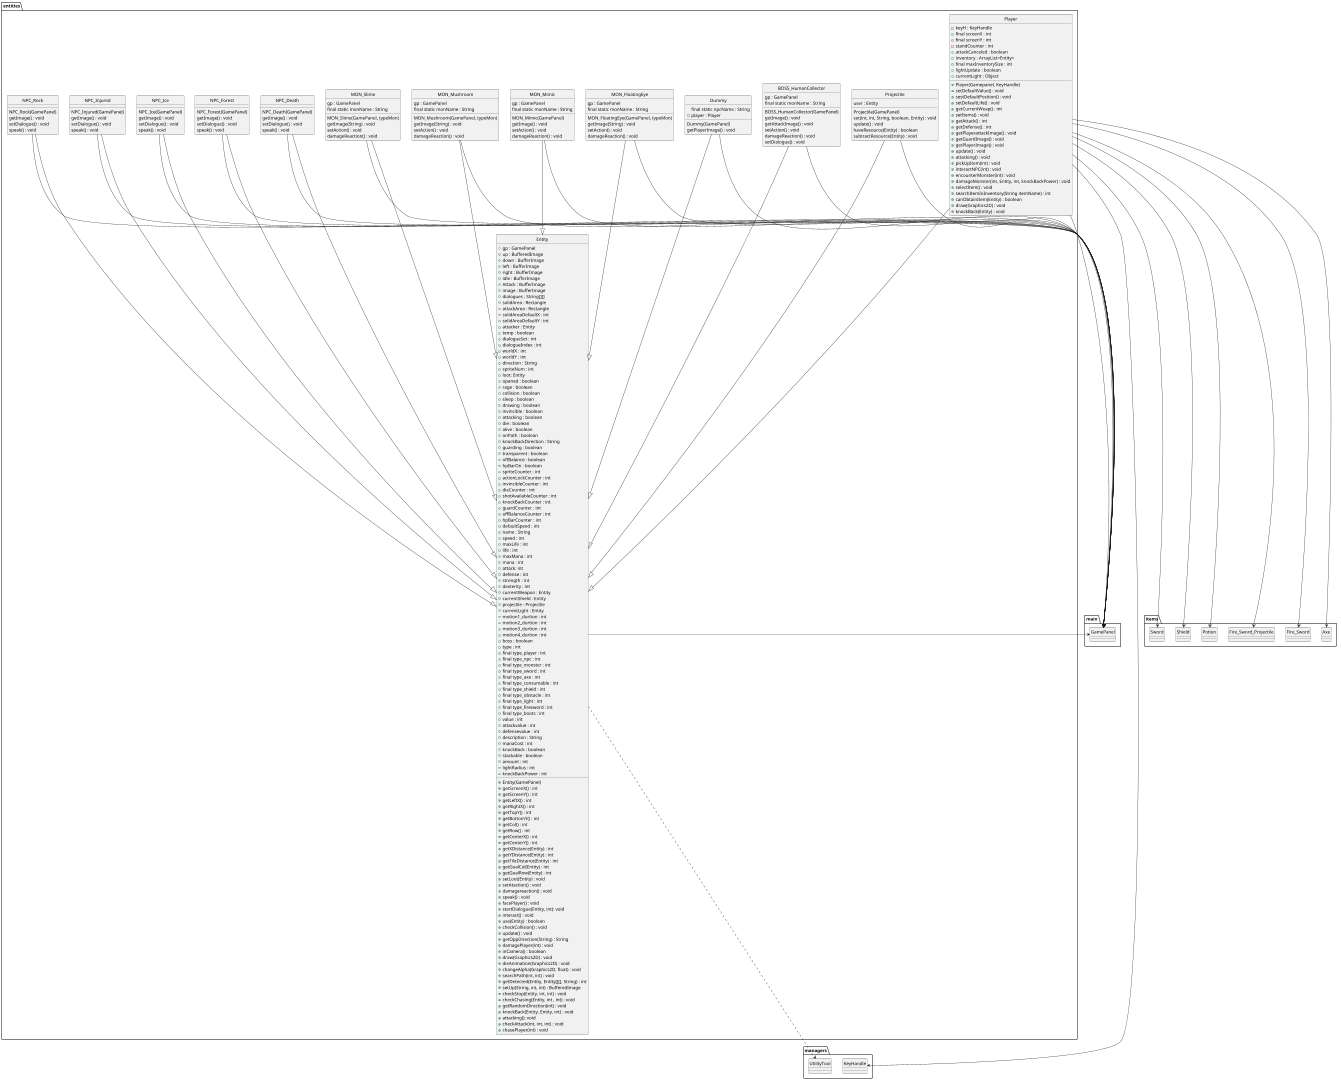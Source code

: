 @startuml "Entity package uml"
hide circle
scale 1920*1080
package entities {
    class Entity {
        # gp : GamePanel
        + up : BufferedImage
        + down : BufferImage
        + left : BufferImage
        + right : BufferImage
        + idle : BufferImage
        + Attack : BufferImage
        + image : BufferImage
        + dialogues : String[][]
        + solidArea : Rectangle
        + attackArea : Rectangle
        + solidAreaDefaultX : int
        + solidAreaDefaultY : int
        + attacker : Entity
        + temp : boolean
        + dialogueSet : int
        + dialogueIndex : int
        + worldX : int
        + worldY : int
        + direction : String
        + spriteNum : int
        + loot: Entity
        + opened : boolean
        + rage : boolean
        + collision : boolean
        + sleep : boolean
        + drawing : boolean
        + invincible : boolean
        + attacking : boolean
        + die : boolean
        + alive : boolean
        + onPath : boolean
        + knockBackDirection : String
        + guarding : boolean
        + transparent : boolean
        + offBalance : boolean
        + hpBarOn : boolean
        + spriteCounter : int
        + actionLockCounter : int
        + invincibleCounter : int
        + dieCounter : int
        + shotAvailableCounter : int
        + knockBackCounter : int
        + guardCounter : int
        + offBalanceCounter : int
        + hpBarCounter : int
        + defaultSpeed : int
        + name : String
        + speed : int
        + maxLife : int
        + life : int
        + maxMana : int
        + mana : int
        + attack: int
        + defense : int
        + strength : int
        + dexterity : int
        + currentWeapon : Entity
        + currentShield : Entity
        + projectile : Projectile
        + currentLight : Entity
        + motion1_durtion : int 
        + motion2_durtion : int 
        + motion3_durtion : int 
        + motion4_durtion : int 
        + boss : boolean
        + type : int
        + final type_player : int
        + final type_npc : int
        + final type_monster : int
        + final type_sword : int
        + final type_axe : int
        + final type_consumable : int
        + final type_shield : int
        + final type_obstacle : int
        + final type_light : int
        + final type_firesword : int
        + final type_boots : int
        + value : int
        + attackvalue : int
        + defensevalue : int
        + description : String
        + manaCost : int 
        + knockBack : boolean
        + stackable : boolean
        + amount : int
        + lightRadius : int
        + knockBackPower : int 

        + Entity(GamePanel)
        + getScreenX() : int
        + getScreenY() : int
        + getLeftX() : int
        + getRightX() : int
        + getTopY() : int
        + getBottomY() : int
        + getCol() : int
        + getRow() : int
        + getCenterX() : int
        + getCenterY() : int
        + getXDistance(Entity) : int 
        + getYDistance(Entity) : int
        + getTileDistance(Entity) : int
        + getGoalCol(Entity) : int
        + getGoalRow(Entity) : int
        + setLoot(Entity) : void
        + setAtaction() : void
        + damagereaction() : void
        + speak() : void
        + facePlayer() : void
        + startDialogue(Entity, int): void
        + interact() : void
        + use(Entity) : boolean
        + checkCollision() : void
        + update() : void
        + getOppDirection(String) : String
        + damagePlayer(int) : void
        + inCamera() : boolean
        + draw(Graphics2D) : void
        + dieAnimation(Graphics2D) : void
        + changeAlpha(Graphics2D, float) : void
        + searchPath(int, int) : void
        + getDetected(Entity, Entity[][], String) : int
        + setUp(String, int, int) : BufferedImage
        + checkStop(Entity, int, int) : void
        + checkChasing(Entity, int , int) : void
        + getRandomDirection(int) : void
        + knockBack(Entity, Entity, int) : void
        + attacking(): void
        + checkAttack(int, int, int) : void
        + chasePlayer(int) : void
    }
    class Player {
        - keyH : KeyHandle
        + final screenX : int
        + final screenY : int
        - standCounter : int
        + attackCanceled : boolean
        + inventory : ArrayList<Entity>
        + final maxInventorySize : int
        + lightUpdate : boolean
        + currentLight : Object

        + Player(Gamepanel, KeyHandle)
        + setDefaultValue() : void
        + sestDefaultPosition() : void
        + setDefaultLife() : void
        + getCurrentWeap() : int
        + setItems() : void
        + getAttack() : int
        + getDefense() : int
        + getPlayerattackImage() : void
        + getGuardImage() : void 
        + getPlayerImage() : void
        + update() : void
        + attacking() : void
        + pickUpItem(int) : void
        + interactNPC(int) : void
        + encounterMonster(int) : void
        + damageMonster(int, Entity, int, knockBackPower) : void
        + selectItem() : void
        + searchItemInInventory(String itemName) : int
        + canObtainItem(Entity) : boolean
        + draw(Graphics2D) : void
        + knockBack(Entity) : void
    }
    class Projectile {
        user : Entity
        Projectile(GamePanel)
        set(int, int, String, boolean, Entity) : void
        update() : void
        haveResource(Entity) : boolean
        subtractResource(Entity) : void
    }
    class BOSS_HumanCollector {
        gp : GamePanel
        final static monName : String
        BOSS_HumanCollector(GamePanel)
        getImage() : void
        getAttackImage() : void
        setAction() : void
        damageReaction() : void
        setDialogue() : void
    }
    class Dummy {
        final static npcName : String
        - player : Player
        Dummy(GamePanel)
        getPlayerImage() : void
    }
    class MON_FloatingEye {
        gp : GamePanel
        final static monName : String
        MON_FloatingEye(GamePanel, typeMon)
        getImage(String) : void
        setAction() : void
        damageReaction() : void
    }
    class MON_Mimic {
        gp : GamePanel
        final static monName : String
        MON_Mimic(GamePanel)
        getImage() : void
        setAction() : void
        damageReaction() : void
    }
    class MON_Mushroom {
        gp : GamePanel
        final static monName : String
        MON_Mushroom(GamePanel, typeMon)
        getImage(String) : void
        setAction() : void
        damageReaction() : void
    }
    class MON_Slime {
        gp : GamePanel
        final static monName : String
        MON_Slime(GamePanel, typeMon)
        getImage(String) : void
        setAction() : void
        damageReaction() : void
    }
    class NPC_Death {
        NPC_Death(GamePanel)
        getImage() : void
        setDialogue() : void
        speak() : void
    }
    class NPC_Forest {
        NPC_Forest(GamePanel)
        getImage() : void
        setDialogue() : void
        speak() : void
    }
    class NPC_Ice {
        NPC_Ice(GamePanel)
        getImage() : void
        setDialogue() : void
        speak() : void
    }
    class NPC_Injured {
        NPC_Injured(GamePanel)
        getImage() : void
        setDialogue() : void
        speak() : void
    }
    class NPC_Rock {
        NPC_Rock(GamePanel)
        getImage() : void
        setDialogue() : void
        speak() : void
    }
}
package main {
    class GamePanel
}
package managers {
    class UtilityTool
    class KeyHandle
}
package items {
    class Axe 
    class Fire_Sword
    class Fire_Sword_Projectile
    class Potion 
    class Shield 
    class Sword
}
BOSS_HumanCollector --|> Entity
Dummy --|> Entity
MON_FloatingEye --|> Entity
MON_Mimic --|> Entity
MON_Mushroom --|> Entity
MON_Slime --|> Entity
NPC_Death --|> Entity
NPC_Forest --|> Entity
NPC_Ice --|> Entity
NPC_Injured --|> Entity
NPC_Rock --|> Entity
Player --|> Entity
Projectile --|> Entity

BOSS_HumanCollector --> GamePanel
Dummy --> GamePanel
MON_FloatingEye --> GamePanel
MON_Mimic --> GamePanel
MON_Mushroom --> GamePanel
MON_Slime --> GamePanel
NPC_Death --> GamePanel
NPC_Forest --> GamePanel
NPC_Ice --> GamePanel
NPC_Injured --> GamePanel
NPC_Rock --> GamePanel
Player --> GamePanel
Projectile --> GamePanel
Entity --> GamePanel

Entity ..> UtilityTool
Player --> Axe
Player --> Fire_Sword
Player --> Fire_Sword_Projectile
Player --> Potion
Player --> Shield
Player --> Sword
Player --> KeyHandle

@enduml 


